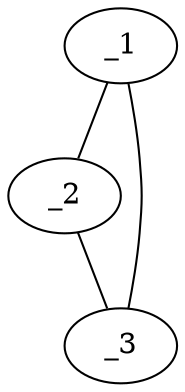 graph obj14_200 {
	_1	 [dim=64,
		histo1="0.989659",
		histo10=0,
		histo11=0,
		histo12=0,
		histo13=0,
		histo14=0,
		histo15=0,
		histo16=0,
		histo17="0.000889581",
		histo18="0.000111198",
		histo19=0,
		histo2="0.00745024",
		histo20=0,
		histo21="0.000111198",
		histo22="0.00122317",
		histo23=0,
		histo24=0,
		histo25=0,
		histo26=0,
		histo27=0,
		histo28=0,
		histo29=0,
		histo3=0,
		histo30=0,
		histo31=0,
		histo32=0,
		histo33=0,
		histo34=0,
		histo35=0,
		histo36=0,
		histo37=0,
		histo38=0,
		histo39=0,
		histo4=0,
		histo40=0,
		histo41=0,
		histo42=0,
		histo43=0,
		histo44=0,
		histo45=0,
		histo46=0,
		histo47=0,
		histo48=0,
		histo49=0,
		histo5="0.000333593",
		histo50=0,
		histo51=0,
		histo52=0,
		histo53=0,
		histo54=0,
		histo55=0,
		histo56=0,
		histo57=0,
		histo58=0,
		histo59=0,
		histo6="0.000222395",
		histo60=0,
		histo61=0,
		histo62=0,
		histo63=0,
		histo64=0,
		histo7=0,
		histo8=0,
		histo9=0];
	_2	 [dim=64,
		histo1=0,
		histo10=0,
		histo11=0,
		histo12=0,
		histo13=0,
		histo14=0,
		histo15=0,
		histo16=0,
		histo17=0,
		histo18=0,
		histo19=0,
		histo2=0,
		histo20=0,
		histo21=0,
		histo22="0.00791618",
		histo23="0.000931315",
		histo24=0,
		histo25=0,
		histo26="0.000465658",
		histo27="0.00116414",
		histo28=0,
		histo29=0,
		histo3=0,
		histo30=0,
		histo31=0,
		histo32=0,
		histo33=0,
		histo34=0,
		histo35=0,
		histo36=0,
		histo37=0,
		histo38=0,
		histo39="0.000232829",
		histo4=0,
		histo40=0,
		histo41=0,
		histo42="0.000232829",
		histo43="0.402794",
		histo44="0.114319",
		histo45=0,
		histo46=0,
		histo47="0.000232829",
		histo48="0.0910361",
		histo49=0,
		histo5=0,
		histo50=0,
		histo51=0,
		histo52=0,
		histo53=0,
		histo54=0,
		histo55=0,
		histo56=0,
		histo57=0,
		histo58=0,
		histo59=0,
		histo6="0.000465658",
		histo60="0.000465658",
		histo61=0,
		histo62=0,
		histo63="0.000698487",
		histo64="0.379045",
		histo7=0,
		histo8=0,
		histo9=0];
	_1 -- _2	 [boundary=160];
	_3	 [dim=64,
		histo1="0.0129199",
		histo10=0,
		histo11=0,
		histo12=0,
		histo13=0,
		histo14=0,
		histo15=0,
		histo16=0,
		histo17=0,
		histo18=0,
		histo19="0.00290698",
		histo2="0.0455426",
		histo20=0,
		histo21=0,
		histo22="0.396318",
		histo23="0.163437",
		histo24="0.00258398",
		histo25=0,
		histo26=0,
		histo27="0.150194",
		histo28=0,
		histo29=0,
		histo3="0.129845",
		histo30=0,
		histo31=0,
		histo32=0,
		histo33=0,
		histo34=0,
		histo35=0,
		histo36=0,
		histo37=0,
		histo38=0,
		histo39="0.000322997",
		histo4="0.00549096",
		histo40="0.00193798",
		histo41=0,
		histo42=0,
		histo43="0.0616925",
		histo44=0,
		histo45=0,
		histo46=0,
		histo47=0,
		histo48=0,
		histo49=0,
		histo5="0.000322997",
		histo50=0,
		histo51=0,
		histo52=0,
		histo53=0,
		histo54=0,
		histo55=0,
		histo56=0,
		histo57=0,
		histo58=0,
		histo59=0,
		histo6="0.0245478",
		histo60=0,
		histo61=0,
		histo62=0,
		histo63=0,
		histo64=0,
		histo7="0.00193798",
		histo8=0,
		histo9=0];
	_1 -- _3	 [boundary=358];
	_2 -- _3	 [boundary=509];
}
